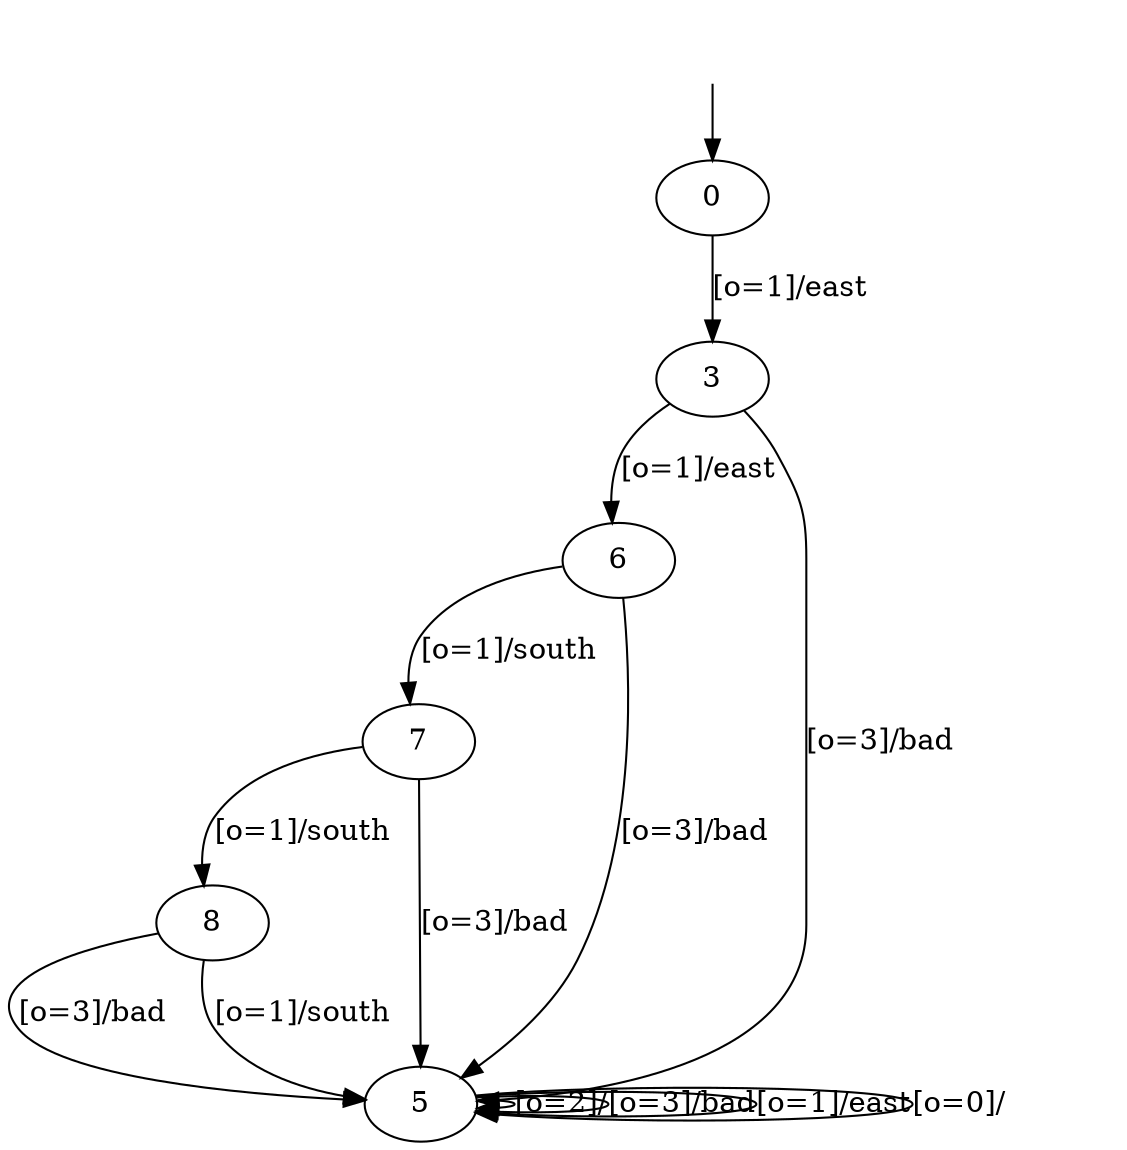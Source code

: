 digraph {
8;
7;
6;
5;
3;
0;
__init [label="", style=invis, width=0];
__init -> 0;
8 -> 5 [label="[o=3]/bad"];
8 -> 5 [label="[o=1]/south"];
7 -> 8 [label="[o=1]/south"];
7 -> 5 [label="[o=3]/bad"];
6 -> 7 [label="[o=1]/south"];
6 -> 5 [label="[o=3]/bad"];
5 -> 5 [label="[o=2]/"];
5 -> 5 [label="[o=3]/bad"];
5 -> 5 [label="[o=1]/east"];
5 -> 5 [label="[o=0]/"];
3 -> 6 [label="[o=1]/east"];
3 -> 5 [label="[o=3]/bad"];
0 -> 3 [label="[o=1]/east"];
}